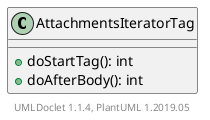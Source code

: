 @startuml

    class AttachmentsIteratorTag [[AttachmentsIteratorTag.html]] {
        +doStartTag(): int
        +doAfterBody(): int
    }


    center footer UMLDoclet 1.1.4, PlantUML 1.2019.05
@enduml
